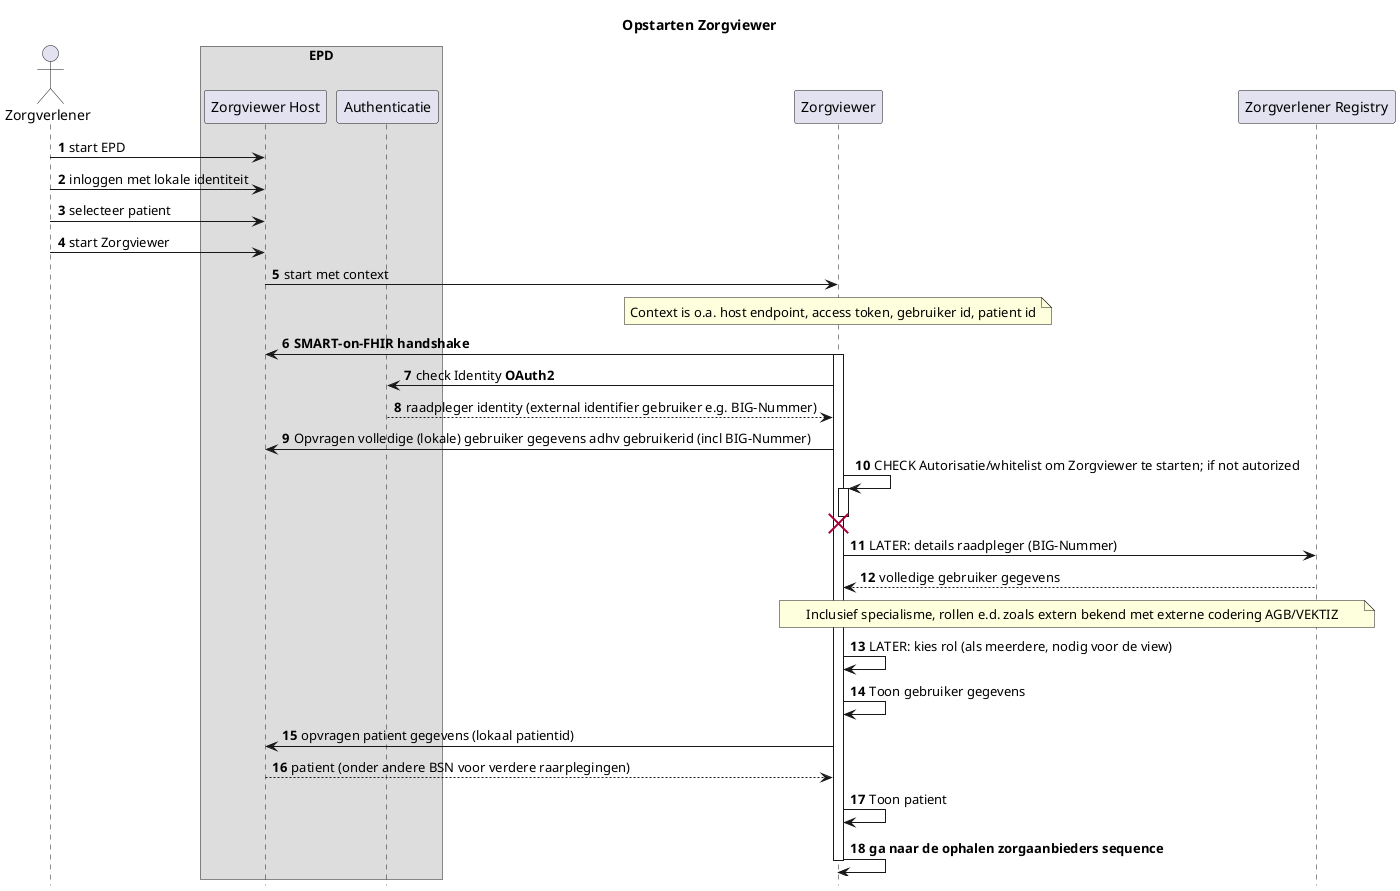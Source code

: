 @startuml
hide footbox
autonumber

title Opstarten Zorgviewer

actor Zorgverlener
box "EPD"
participant "Zorgviewer Host" as Host
participant Authenticatie
end box
participant Zorgviewer
participant "Zorgverlener Registry" as ZorgverlenerRegistry

Zorgverlener->Host: start EPD
Zorgverlener->Host: inloggen met lokale identiteit
Zorgverlener->Host: selecteer patient
Zorgverlener->Host: start Zorgviewer
Host->Zorgviewer: start met context
note over Zorgviewer
 Context is o.a. host endpoint, access token, gebruiker id, patient id
end note
Zorgviewer->Host: **SMART-on-FHIR handshake**

activate Zorgviewer
Zorgviewer->Authenticatie: check Identity **OAuth2**
Authenticatie-->Zorgviewer: raadpleger identity (external identifier gebruiker e.g. BIG-Nummer)
Zorgviewer->Host: Opvragen volledige (lokale) gebruiker gegevens adhv gebruikerid (incl BIG-Nummer)
Zorgviewer->Zorgviewer++: CHECK Autorisatie/whitelist om Zorgviewer te starten; if not autorized
destroy Zorgviewer

Zorgviewer->ZorgverlenerRegistry: LATER: details raadpleger (BIG-Nummer)
ZorgverlenerRegistry-->Zorgviewer: volledige gebruiker gegevens 
note over ZorgverlenerRegistry,Zorgviewer
  Inclusief specialisme, rollen e.d. zoals extern bekend met externe codering AGB/VEKTIZ
end note

Zorgviewer->Zorgviewer: LATER: kies rol (als meerdere, nodig voor de view)

Zorgviewer->Zorgviewer: Toon gebruiker gegevens

Zorgviewer->Host: opvragen patient gegevens (lokaal patientid)
Host-->Zorgviewer: patient (onder andere BSN voor verdere raarplegingen)
Zorgviewer->Zorgviewer: Toon patient

Zorgviewer->Zorgviewer: **ga naar de ophalen zorgaanbieders sequence**

deactivate Zorgviewer

@enduml